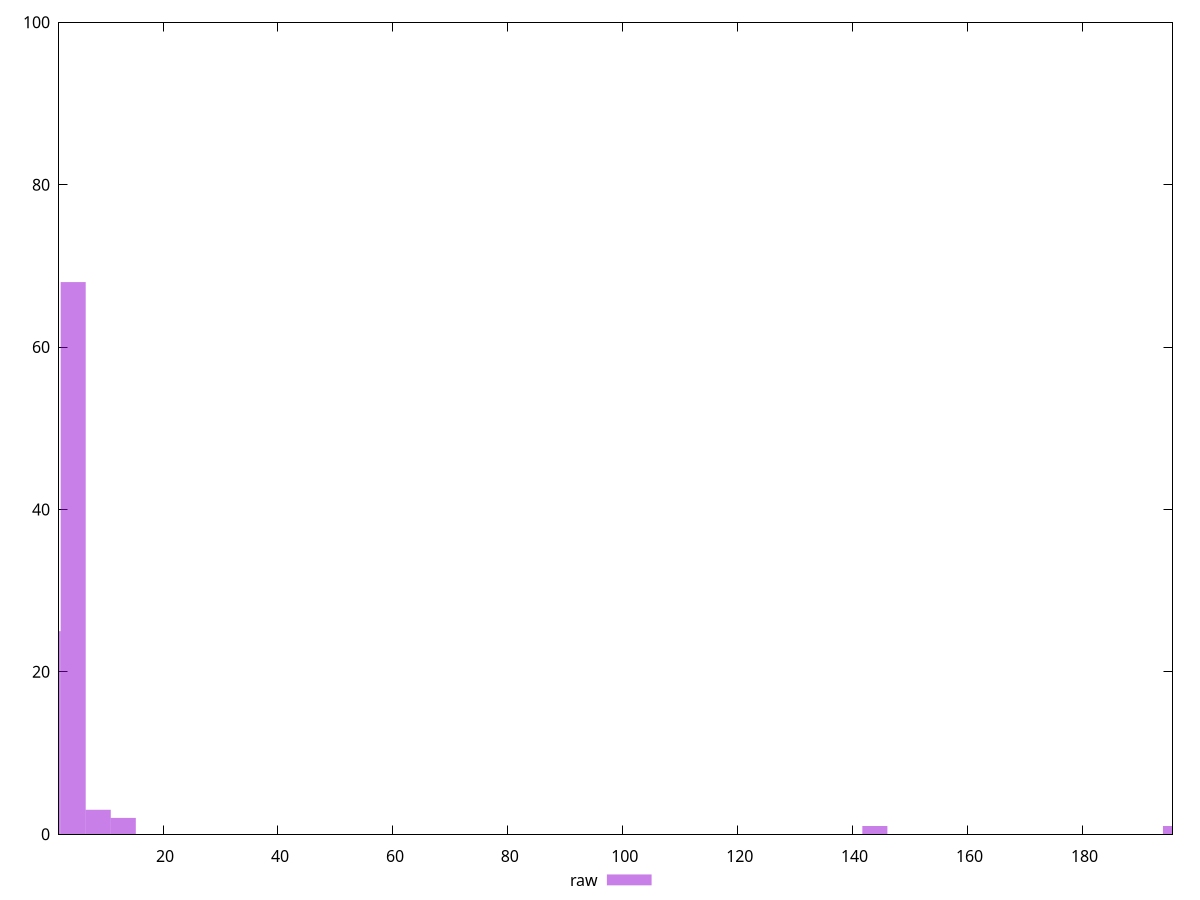 reset

$raw <<EOF
143.87667102145505 1
196.19546048380235 1
4.3598991218622745 68
13.079697365586824 2
0 25
8.719798243724549 3
EOF

set key outside below
set boxwidth 4.3598991218622745
set xrange [1.891:195.6740000000001]
set yrange [0:100]
set trange [0:100]
set style fill transparent solid 0.5 noborder
set terminal svg size 640, 490 enhanced background rgb 'white'
set output "report_00019_2021-02-10T18-14-37.922Z//server-response-time/samples/pages+cached/raw/histogram.svg"

plot $raw title "raw" with boxes

reset
